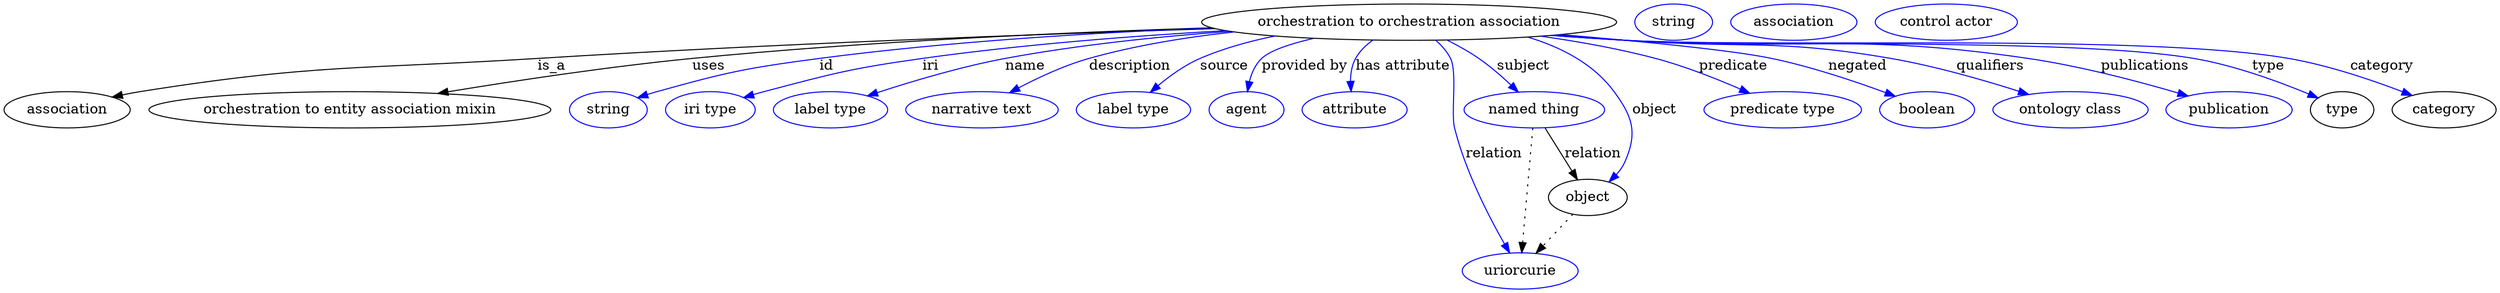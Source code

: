 digraph {
	graph [bb="0,0,2464.7,283"];
	node [label="\N"];
	"orchestration to orchestration association"	[height=0.5,
		label="orchestration to orchestration association",
		pos="1389.4,265",
		width=5.705];
	association	[height=0.5,
		pos="62.394,178",
		width=1.7332];
	"orchestration to orchestration association" -> association	[label=is_a,
		lp="540.39,221.5",
		pos="e,106.88,190.74 1197.3,258.59 1022.4,253.1 756.87,243.34 526.39,229 351.45,218.11 306.45,223.82 133.39,196 128,195.13 122.4,194.07 \
116.83,192.92"];
	"orchestration to entity association mixin"	[height=0.5,
		pos="341.39,178",
		width=5.5245];
	"orchestration to orchestration association" -> "orchestration to entity association mixin"	[label=uses,
		lp="695.89,221.5",
		pos="e,428.29,194.24 1193.5,259.48 1050.7,254.94 852.73,246.05 679.39,229 597.83,220.98 505.86,207.05 438.47,195.93"];
	id	[color=blue,
		height=0.5,
		label=string,
		pos="596.39,178",
		width=1.0652];
	"orchestration to orchestration association" -> id	[color=blue,
		label=id,
		lp="812.39,221.5",
		pos="e,625.38,189.99 1194.4,259.25 1080.6,254.75 934.42,246 805.39,229 732.98,219.46 714.77,215.57 644.39,196 641.29,195.14 638.09,194.17 \
634.89,193.15",
		style=solid];
	iri	[color=blue,
		height=0.5,
		label="iri type",
		pos="697.39,178",
		width=1.2277];
	"orchestration to orchestration association" -> iri	[color=blue,
		label=iri,
		lp="915.39,221.5",
		pos="e,730.32,190.14 1207.7,256.6 1117.1,251.44 1006.2,242.9 907.39,229 836.79,219.06 819.32,214.25 750.39,196 747.02,195.11 743.55,194.13 \
740.07,193.11",
		style=solid];
	name	[color=blue,
		height=0.5,
		label="label type",
		pos="816.39,178",
		width=1.5707];
	"orchestration to orchestration association" -> name	[color=blue,
		label=name,
		lp="1009.4,221.5",
		pos="e,853.02,191.84 1211.7,255.87 1142,250.75 1061.5,242.45 989.39,229 945.76,220.86 897.31,206.37 862.81,195.08",
		style=solid];
	description	[color=blue,
		height=0.5,
		label="narrative text",
		pos="966.39,178",
		width=2.0943];
	"orchestration to orchestration association" -> description	[color=blue,
		label=description,
		lp="1112.9,221.5",
		pos="e,993.75,195 1215.9,255.28 1168.7,250.1 1118.1,241.91 1072.4,229 1048.2,222.17 1022.7,210.3 1002.8,199.84",
		style=solid];
	source	[color=blue,
		height=0.5,
		label="label type",
		pos="1116.4,178",
		width=1.5707];
	"orchestration to orchestration association" -> source	[color=blue,
		label=source,
		lp="1206.4,221.5",
		pos="e,1133.1,195.34 1256.4,251.23 1231.2,246.12 1205.5,238.98 1182.4,229 1167.3,222.47 1152.5,211.77 1140.7,201.94",
		style=solid];
	"provided by"	[color=blue,
		height=0.5,
		label=agent,
		pos="1228.4,178",
		width=1.0291];
	"orchestration to orchestration association" -> "provided by"	[color=blue,
		label="provided by",
		lp="1285.9,221.5",
		pos="e,1229.3,196.08 1294.8,248.92 1272,243.63 1251.8,236.97 1243.4,229 1237,222.98 1233.3,214.38 1231.2,206",
		style=solid];
	"has attribute"	[color=blue,
		height=0.5,
		label=attribute,
		pos="1335.4,178",
		width=1.4443];
	"orchestration to orchestration association" -> "has attribute"	[color=blue,
		label="has attribute",
		lp="1383.4,221.5",
		pos="e,1331.9,196.23 1353.4,247.11 1346.6,242.25 1340.4,236.24 1336.4,229 1332.6,222.2 1331.4,214.06 1331.4,206.33",
		style=solid];
	subject	[color=blue,
		height=0.5,
		label="named thing",
		pos="1513.4,178",
		width=1.9318];
	"orchestration to orchestration association" -> subject	[color=blue,
		label=subject,
		lp="1502.4,221.5",
		pos="e,1497.5,195.56 1427,247.23 1437.5,241.94 1448.7,235.71 1458.4,229 1469.5,221.33 1480.7,211.57 1490.1,202.72",
		style=solid];
	predicate	[color=blue,
		height=0.5,
		label="predicate type",
		pos="1759.4,178",
		width=2.1665];
	"orchestration to orchestration association" -> predicate	[color=blue,
		label=predicate,
		lp="1710.4,221.5",
		pos="e,1726.7,194.45 1519.7,251.08 1556.8,245.85 1597,238.69 1633.4,229 1662.2,221.33 1693.4,209.01 1717.5,198.52",
		style=solid];
	relation	[color=blue,
		height=0.5,
		label=uriorcurie,
		pos="1499.4,18",
		width=1.5887];
	"orchestration to orchestration association" -> relation	[color=blue,
		label=relation,
		lp="1473.4,134.5",
		pos="e,1488.9,36.019 1415.7,247 1421.5,241.93 1427,235.87 1430.4,229 1437.2,215.24 1430.7,174.91 1434.4,160 1444.9,117.63 1468.1,72.455 \
1483.8,44.97",
		style=solid];
	negated	[color=blue,
		height=0.5,
		label=boolean,
		pos="1902.4,178",
		width=1.2999];
	"orchestration to orchestration association" -> negated	[color=blue,
		label=negated,
		lp="1833.4,221.5",
		pos="e,1871.1,191.39 1539.5,252.64 1619.4,245.93 1709.2,237.18 1748.4,229 1787.6,220.82 1830.9,206.24 1861.6,194.93",
		style=solid];
	qualifiers	[color=blue,
		height=0.5,
		label="ontology class",
		pos="2043.4,178",
		width=2.1304];
	"orchestration to orchestration association" -> qualifiers	[color=blue,
		label=qualifiers,
		lp="1964.9,221.5",
		pos="e,2002.1,193.29 1535.1,252.27 1558.3,250.47 1582,248.66 1604.4,247 1720.8,238.4 1751.4,248.97 1866.4,229 1909.7,221.48 1957.6,207.61 \
1992.6,196.38",
		style=solid];
	publications	[color=blue,
		height=0.5,
		label=publication,
		pos="2200.4,178",
		width=1.7332];
	"orchestration to orchestration association" -> publications	[color=blue,
		label=publications,
		lp="2118.4,221.5",
		pos="e,2159.9,191.78 1532.2,252.03 1556.3,250.21 1581,248.45 1604.4,247 1781.1,236.02 1827.2,254.81 2002.4,229 2053.5,221.47 2110.5,206.33 \
2150.2,194.66",
		style=solid];
	type	[height=0.5,
		pos="2312.4,178",
		width=0.86659];
	"orchestration to orchestration association" -> type	[color=blue,
		label=type,
		lp="2240.4,221.5",
		pos="e,2288.7,189.77 1530.4,251.9 1555.1,250.06 1580.5,248.33 1604.4,247 1729.2,240.07 2043.2,249.93 2166.4,229 2206.5,222.19 2250.4,\
205.87 2279.5,193.71",
		style=solid];
	category	[height=0.5,
		pos="2413.4,178",
		width=1.4263];
	"orchestration to orchestration association" -> category	[color=blue,
		label=category,
		lp="2351.9,221.5",
		pos="e,2381.8,192.29 1529.8,251.85 1554.7,250 1580.3,248.28 1604.4,247 1750,239.25 2116.7,253.91 2260.4,229 2299.4,222.24 2342.1,207.65 \
2372.4,195.96",
		style=solid];
	object	[height=0.5,
		pos="1566.4,91",
		width=1.0832];
	"orchestration to orchestration association" -> object	[color=blue,
		label=object,
		lp="1632.4,178",
		pos="e,1587.4,106.44 1506.8,250.18 1539.7,240.34 1572,223.76 1592.4,196 1610.8,170.99 1615.7,155.52 1603.4,127 1601.3,122.15 1598.2,117.66 \
1594.6,113.62",
		style=solid];
	subject -> relation	[pos="e,1500.9,36.188 1511.9,159.79 1509.5,132.48 1504.7,78.994 1501.8,46.38",
		style=dotted];
	subject -> object	[label=relation,
		lp="1571.4,134.5",
		pos="e,1556,108.6 1524.1,159.8 1531.8,147.54 1542.2,130.87 1550.7,117.13"];
	association_type	[color=blue,
		height=0.5,
		label=string,
		pos="1651.4,265",
		width=1.0652];
	association_category	[color=blue,
		height=0.5,
		label=association,
		pos="1770.4,265",
		width=1.7332];
	object -> relation	[pos="e,1515.2,35.702 1551.5,74.243 1542.9,65.127 1531.9,53.465 1522.2,43.208",
		style=dotted];
	"orchestration to orchestration association_object"	[color=blue,
		height=0.5,
		label="control actor",
		pos="1921.4,265",
		width=1.9498];
}
